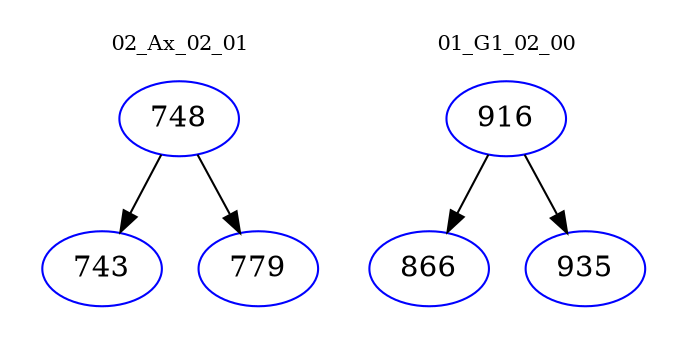 digraph{
subgraph cluster_0 {
color = white
label = "02_Ax_02_01";
fontsize=10;
T0_748 [label="748", color="blue"]
T0_748 -> T0_743 [color="black"]
T0_743 [label="743", color="blue"]
T0_748 -> T0_779 [color="black"]
T0_779 [label="779", color="blue"]
}
subgraph cluster_1 {
color = white
label = "01_G1_02_00";
fontsize=10;
T1_916 [label="916", color="blue"]
T1_916 -> T1_866 [color="black"]
T1_866 [label="866", color="blue"]
T1_916 -> T1_935 [color="black"]
T1_935 [label="935", color="blue"]
}
}

